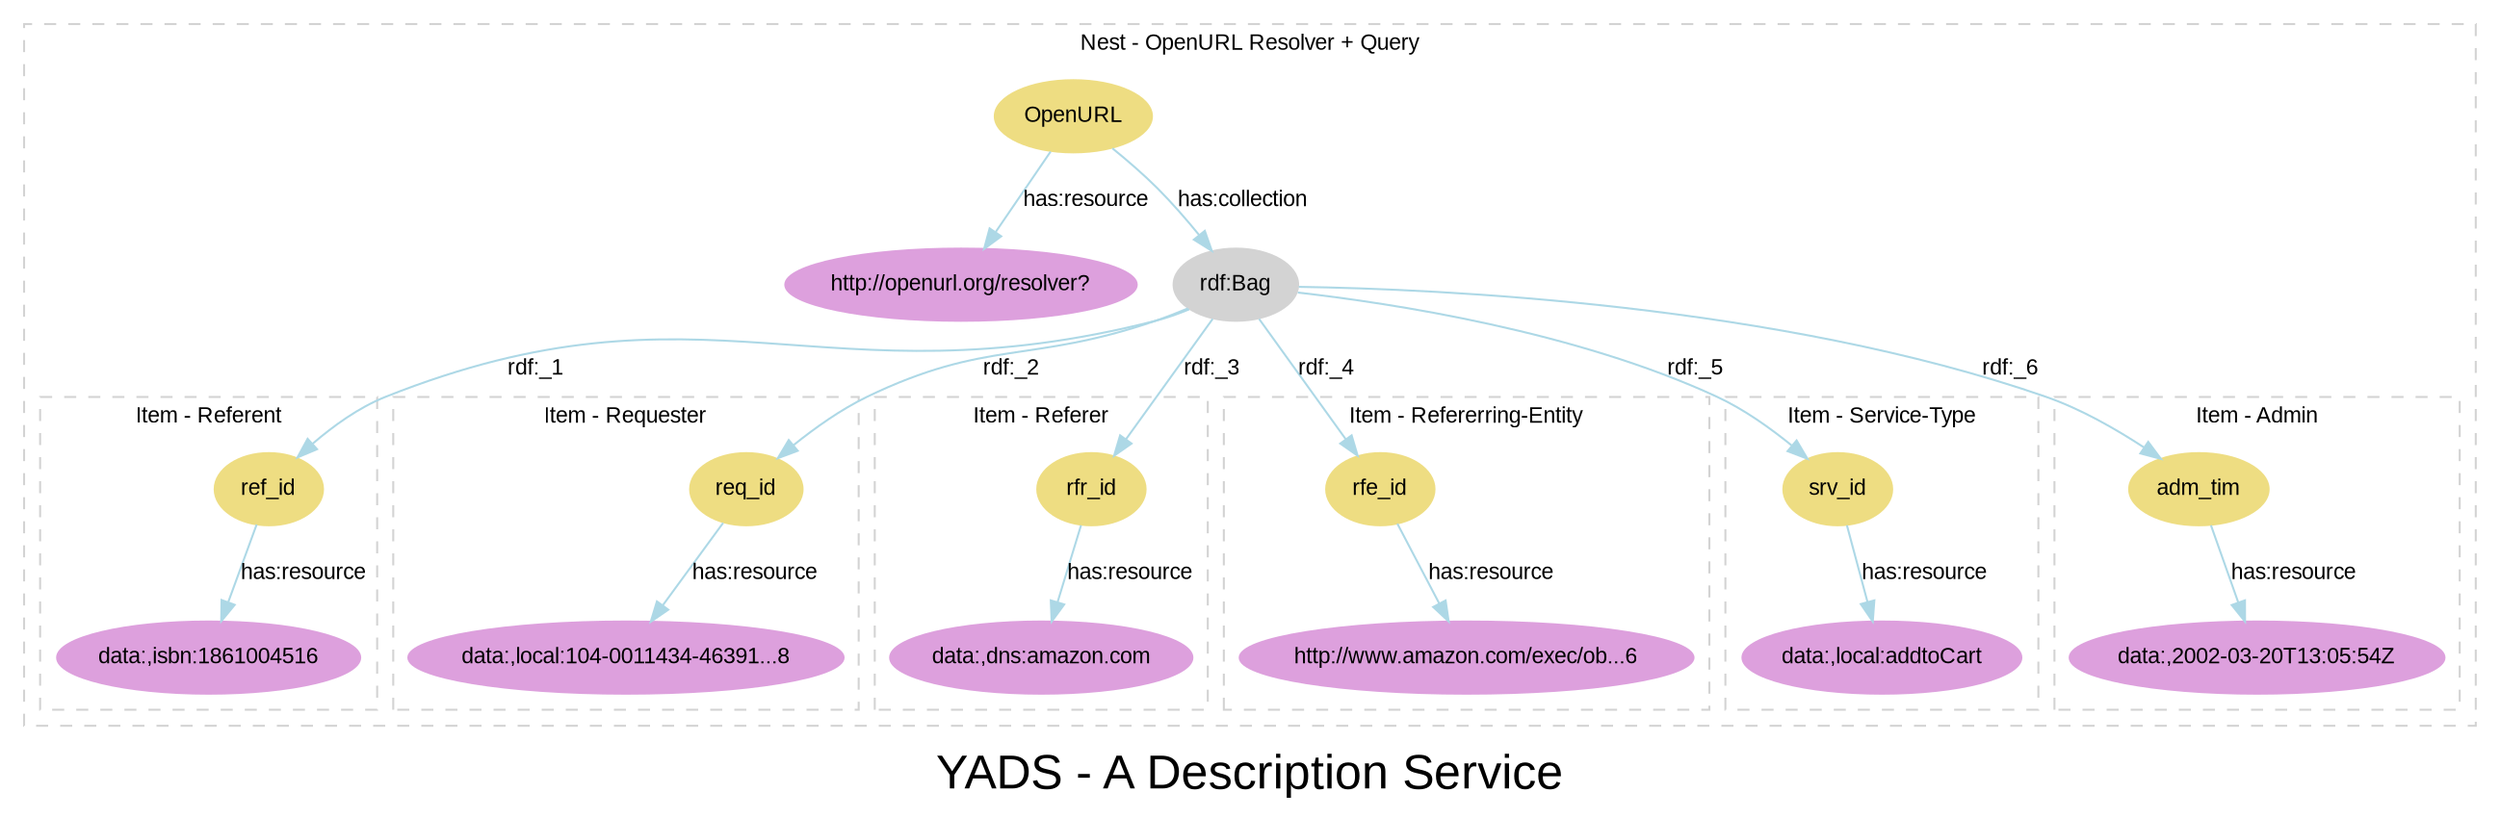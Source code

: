 
digraph yads { 

graph [
  fontname=arial, fontsize=24
  label="YADS - A Description Service"
];
node [
  fontname=arial, fontsize=11, fontcolor=black,
  style=filled, color=cornflowerblue,
];
edge [
  fontname=arial, fontsize=11, fontcolor=black,
  style=filled, color=lightblue,
];
rankdir=TB;

subgraph cluster_1 {

  style=dashed; color=lightgrey;
  fontname=arial; fontsize=11;
  fontcolor="black"; label="Nest - OpenURL Resolver + Query";

  ":_1" [label="OpenURL", color=lightgoldenrod];
  ":_1" -> "http://openurl.org/resolver?" [label="has:resource", URL="http://www2.elsevier.co.uk/~tony/1014/yads-schema-2002-04-03#resource"];
  ":_1" -> ":_2" [label="has:collection", URL="http://www2.elsevier.co.uk/~tony/1014/yads-schema-2002-04-03#collection"];
  ":_2" [label="rdf:Bag", color=lightgrey];

  "http://openurl.org/resolver?" [color=plum, URL="http://openurl.org/resolver?"];
  ":_2" [label="rdf:Bag", color=lightgrey, URL="http://www.w3.org/1999/02/22-rdf-syntax-ns#Bag"];
  ":_2" -> ":_3" [label="rdf:_1", URL="http://www.w3.org/1999/02/22-rdf-syntax-ns#_1"];
":_3" [label="isa:Item"]
  ":_2" -> ":_4" [label="rdf:_2", URL="http://www.w3.org/1999/02/22-rdf-syntax-ns#_2"];
":_4" [label="isa:Item"]
  ":_2" -> ":_5" [label="rdf:_3", URL="http://www.w3.org/1999/02/22-rdf-syntax-ns#_3"];
":_5" [label="isa:Item"]
  ":_2" -> ":_6" [label="rdf:_4", URL="http://www.w3.org/1999/02/22-rdf-syntax-ns#_4"];
":_6" [label="isa:Item"]
  ":_2" -> ":_7" [label="rdf:_5", URL="http://www.w3.org/1999/02/22-rdf-syntax-ns#_5"];
":_7" [label="isa:Item"]
  ":_2" -> ":_8" [label="rdf:_6", URL="http://www.w3.org/1999/02/22-rdf-syntax-ns#_6"];
":_8" [label="isa:Item"]

subgraph cluster_3 {

  style=dashed; color=lightgrey;
  fontname=arial; fontsize=11;
  fontcolor="black"; label="Item - Referent";

  ":_3" [label="ref_id", color=lightgoldenrod];
  ":_3" -> "data:,isbn:1861004516" [label="has:resource", URL="http://www2.elsevier.co.uk/~tony/1014/yads-schema-2002-04-03#resource"];

  "data:,isbn:1861004516" [color=plum, URL="data:,isbn:1861004516"];
}

subgraph cluster_4 {

  style=dashed; color=lightgrey;
  fontname=arial; fontsize=11;
  fontcolor="black"; label="Item - Requester";

  ":_4" [label="req_id", color=lightgoldenrod];
  ":_4" -> "data:,local:104-0011434-46391...8" [label="has:resource", URL="http://www2.elsevier.co.uk/~tony/1014/yads-schema-2002-04-03#resource"];

  "data:,local:104-0011434-46391...8" [color=plum, URL="data:,local:104-0011434-4639158"];
}

subgraph cluster_5 {

  style=dashed; color=lightgrey;
  fontname=arial; fontsize=11;
  fontcolor="black"; label="Item - Referer";

  ":_5" [label="rfr_id", color=lightgoldenrod];
  ":_5" -> "data:,dns:amazon.com" [label="has:resource", URL="http://www2.elsevier.co.uk/~tony/1014/yads-schema-2002-04-03#resource"];

  "data:,dns:amazon.com" [color=plum, URL="data:,dns:amazon.com"];
}

subgraph cluster_6 {

  style=dashed; color=lightgrey;
  fontname=arial; fontsize=11;
  fontcolor="black"; label="Item - Refererring-Entity";

  ":_6" [label="rfe_id", color=lightgoldenrod];
  ":_6" -> "http://www.amazon.com/exec/ob...6" [label="has:resource", URL="http://www2.elsevier.co.uk/~tony/1014/yads-schema-2002-04-03#resource"];

  "http://www.amazon.com/exec/ob...6" [color=plum, URL="http://www.amazon.com/exec/obidos/ASIN/1861004516"];
}

subgraph cluster_7 {

  style=dashed; color=lightgrey;
  fontname=arial; fontsize=11;
  fontcolor="black"; label="Item - Service-Type";

  ":_7" [label="srv_id", color=lightgoldenrod];
  ":_7" -> "data:,local:addtoCart" [label="has:resource", URL="http://www2.elsevier.co.uk/~tony/1014/yads-schema-2002-04-03#resource"];

  "data:,local:addtoCart" [color=plum, URL="data:,local:addtoCart"];
}

subgraph cluster_8 {

  style=dashed; color=lightgrey;
  fontname=arial; fontsize=11;
  fontcolor="black"; label="Item - Admin";

  ":_8" [label="adm_tim", color=lightgoldenrod];
  ":_8" -> "data:,2002-03-20T13:05:54Z" [label="has:resource", URL="http://www2.elsevier.co.uk/~tony/1014/yads-schema-2002-04-03#resource"];

  "data:,2002-03-20T13:05:54Z" [color=plum, URL="data:,2002-03-20T13:05:54Z"];
}

}

}
